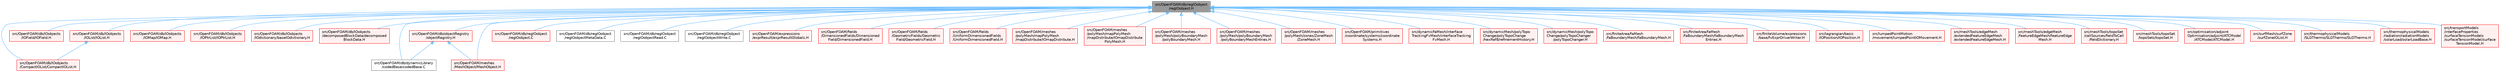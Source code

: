 digraph "src/OpenFOAM/db/regIOobject/regIOobject.H"
{
 // LATEX_PDF_SIZE
  bgcolor="transparent";
  edge [fontname=Helvetica,fontsize=10,labelfontname=Helvetica,labelfontsize=10];
  node [fontname=Helvetica,fontsize=10,shape=box,height=0.2,width=0.4];
  Node1 [id="Node000001",label="src/OpenFOAM/db/regIOobject\l/regIOobject.H",height=0.2,width=0.4,color="gray40", fillcolor="grey60", style="filled", fontcolor="black",tooltip=" "];
  Node1 -> Node2 [id="edge1_Node000001_Node000002",dir="back",color="steelblue1",style="solid",tooltip=" "];
  Node2 [id="Node000002",label="src/OpenFOAM/db/IOobjects\l/CompactIOList/CompactIOList.H",height=0.2,width=0.4,color="red", fillcolor="#FFF0F0", style="filled",URL="$CompactIOList_8H.html",tooltip=" "];
  Node1 -> Node3777 [id="edge2_Node000001_Node003777",dir="back",color="steelblue1",style="solid",tooltip=" "];
  Node3777 [id="Node003777",label="src/OpenFOAM/db/IOobjects\l/IOField/IOField.H",height=0.2,width=0.4,color="red", fillcolor="#FFF0F0", style="filled",URL="$IOField_8H.html",tooltip=" "];
  Node1 -> Node3862 [id="edge3_Node000001_Node003862",dir="back",color="steelblue1",style="solid",tooltip=" "];
  Node3862 [id="Node003862",label="src/OpenFOAM/db/IOobjects\l/IOList/IOList.H",height=0.2,width=0.4,color="red", fillcolor="#FFF0F0", style="filled",URL="$IOList_8H.html",tooltip=" "];
  Node3862 -> Node2 [id="edge4_Node003862_Node000002",dir="back",color="steelblue1",style="solid",tooltip=" "];
  Node1 -> Node3909 [id="edge5_Node000001_Node003909",dir="back",color="steelblue1",style="solid",tooltip=" "];
  Node3909 [id="Node003909",label="src/OpenFOAM/db/IOobjects\l/IOMap/IOMap.H",height=0.2,width=0.4,color="red", fillcolor="#FFF0F0", style="filled",URL="$IOMap_8H.html",tooltip=" "];
  Node1 -> Node3912 [id="edge6_Node000001_Node003912",dir="back",color="steelblue1",style="solid",tooltip=" "];
  Node3912 [id="Node003912",label="src/OpenFOAM/db/IOobjects\l/IOPtrList/IOPtrList.H",height=0.2,width=0.4,color="red", fillcolor="#FFF0F0", style="filled",URL="$IOPtrList_8H.html",tooltip=" "];
  Node1 -> Node3917 [id="edge7_Node000001_Node003917",dir="back",color="steelblue1",style="solid",tooltip=" "];
  Node3917 [id="Node003917",label="src/OpenFOAM/db/IOobjects\l/IOdictionary/baseIOdictionary.H",height=0.2,width=0.4,color="red", fillcolor="#FFF0F0", style="filled",URL="$baseIOdictionary_8H.html",tooltip=" "];
  Node1 -> Node4631 [id="edge8_Node000001_Node004631",dir="back",color="steelblue1",style="solid",tooltip=" "];
  Node4631 [id="Node004631",label="src/OpenFOAM/db/IOobjects\l/decomposedBlockData/decomposed\lBlockData.H",height=0.2,width=0.4,color="red", fillcolor="#FFF0F0", style="filled",URL="$decomposedBlockData_8H.html",tooltip=" "];
  Node1 -> Node3922 [id="edge9_Node000001_Node003922",dir="back",color="steelblue1",style="solid",tooltip=" "];
  Node3922 [id="Node003922",label="src/OpenFOAM/db/dynamicLibrary\l/codedBase/codedBase.C",height=0.2,width=0.4,color="grey40", fillcolor="white", style="filled",URL="$codedBase_8C.html",tooltip=" "];
  Node1 -> Node4636 [id="edge10_Node000001_Node004636",dir="back",color="steelblue1",style="solid",tooltip=" "];
  Node4636 [id="Node004636",label="src/OpenFOAM/db/objectRegistry\l/objectRegistry.H",height=0.2,width=0.4,color="red", fillcolor="#FFF0F0", style="filled",URL="$objectRegistry_8H.html",tooltip=" "];
  Node4636 -> Node3922 [id="edge11_Node004636_Node003922",dir="back",color="steelblue1",style="solid",tooltip=" "];
  Node4636 -> Node4686 [id="edge12_Node004636_Node004686",dir="back",color="steelblue1",style="solid",tooltip=" "];
  Node4686 [id="Node004686",label="src/OpenFOAM/meshes\l/MeshObject/MeshObject.H",height=0.2,width=0.4,color="red", fillcolor="#FFF0F0", style="filled",URL="$MeshObject_8H.html",tooltip=" "];
  Node1 -> Node58 [id="edge13_Node000001_Node000058",dir="back",color="steelblue1",style="solid",tooltip=" "];
  Node58 [id="Node000058",label="src/OpenFOAM/db/regIOobject\l/regIOobject.C",height=0.2,width=0.4,color="red", fillcolor="#FFF0F0", style="filled",URL="$regIOobject_8C.html",tooltip=" "];
  Node1 -> Node5141 [id="edge14_Node000001_Node005141",dir="back",color="steelblue1",style="solid",tooltip=" "];
  Node5141 [id="Node005141",label="src/OpenFOAM/db/regIOobject\l/regIOobjectMetaData.C",height=0.2,width=0.4,color="grey40", fillcolor="white", style="filled",URL="$regIOobjectMetaData_8C.html",tooltip=" "];
  Node1 -> Node4065 [id="edge15_Node000001_Node004065",dir="back",color="steelblue1",style="solid",tooltip=" "];
  Node4065 [id="Node004065",label="src/OpenFOAM/db/regIOobject\l/regIOobjectRead.C",height=0.2,width=0.4,color="grey40", fillcolor="white", style="filled",URL="$regIOobjectRead_8C.html",tooltip=" "];
  Node1 -> Node4066 [id="edge16_Node000001_Node004066",dir="back",color="steelblue1",style="solid",tooltip=" "];
  Node4066 [id="Node004066",label="src/OpenFOAM/db/regIOobject\l/regIOobjectWrite.C",height=0.2,width=0.4,color="grey40", fillcolor="white", style="filled",URL="$regIOobjectWrite_8C.html",tooltip=" "];
  Node1 -> Node5142 [id="edge17_Node000001_Node005142",dir="back",color="steelblue1",style="solid",tooltip=" "];
  Node5142 [id="Node005142",label="src/OpenFOAM/expressions\l/exprResult/exprResultGlobals.H",height=0.2,width=0.4,color="red", fillcolor="#FFF0F0", style="filled",URL="$exprResultGlobals_8H.html",tooltip=" "];
  Node1 -> Node5143 [id="edge18_Node000001_Node005143",dir="back",color="steelblue1",style="solid",tooltip=" "];
  Node5143 [id="Node005143",label="src/OpenFOAM/fields\l/DimensionedFields/Dimensioned\lField/DimensionedField.H",height=0.2,width=0.4,color="red", fillcolor="#FFF0F0", style="filled",URL="$DimensionedField_8H.html",tooltip=" "];
  Node1 -> Node5155 [id="edge19_Node000001_Node005155",dir="back",color="steelblue1",style="solid",tooltip=" "];
  Node5155 [id="Node005155",label="src/OpenFOAM/fields\l/GeometricFields/Geometric\lField/GeometricField.H",height=0.2,width=0.4,color="red", fillcolor="#FFF0F0", style="filled",URL="$GeometricField_8H.html",tooltip=" "];
  Node1 -> Node5675 [id="edge20_Node000001_Node005675",dir="back",color="steelblue1",style="solid",tooltip=" "];
  Node5675 [id="Node005675",label="src/OpenFOAM/fields\l/UniformDimensionedFields\l/UniformDimensionedField.H",height=0.2,width=0.4,color="red", fillcolor="#FFF0F0", style="filled",URL="$UniformDimensionedField_8H.html",tooltip=" "];
  Node1 -> Node4686 [id="edge21_Node000001_Node004686",dir="back",color="steelblue1",style="solid",tooltip=" "];
  Node1 -> Node5688 [id="edge22_Node000001_Node005688",dir="back",color="steelblue1",style="solid",tooltip=" "];
  Node5688 [id="Node005688",label="src/OpenFOAM/meshes\l/polyMesh/mapPolyMesh\l/mapDistribute/IOmapDistribute.H",height=0.2,width=0.4,color="red", fillcolor="#FFF0F0", style="filled",URL="$IOmapDistribute_8H.html",tooltip=" "];
  Node1 -> Node5690 [id="edge23_Node000001_Node005690",dir="back",color="steelblue1",style="solid",tooltip=" "];
  Node5690 [id="Node005690",label="src/OpenFOAM/meshes\l/polyMesh/mapPolyMesh\l/mapDistribute/IOmapDistribute\lPolyMesh.H",height=0.2,width=0.4,color="red", fillcolor="#FFF0F0", style="filled",URL="$IOmapDistributePolyMesh_8H.html",tooltip=" "];
  Node1 -> Node5692 [id="edge24_Node000001_Node005692",dir="back",color="steelblue1",style="solid",tooltip=" "];
  Node5692 [id="Node005692",label="src/OpenFOAM/meshes\l/polyMesh/polyBoundaryMesh\l/polyBoundaryMesh.H",height=0.2,width=0.4,color="red", fillcolor="#FFF0F0", style="filled",URL="$polyBoundaryMesh_8H.html",tooltip=" "];
  Node1 -> Node5716 [id="edge25_Node000001_Node005716",dir="back",color="steelblue1",style="solid",tooltip=" "];
  Node5716 [id="Node005716",label="src/OpenFOAM/meshes\l/polyMesh/polyBoundaryMesh\l/polyBoundaryMeshEntries.H",height=0.2,width=0.4,color="red", fillcolor="#FFF0F0", style="filled",URL="$polyBoundaryMeshEntries_8H.html",tooltip=" "];
  Node1 -> Node5718 [id="edge26_Node000001_Node005718",dir="back",color="steelblue1",style="solid",tooltip=" "];
  Node5718 [id="Node005718",label="src/OpenFOAM/meshes\l/polyMesh/zones/ZoneMesh\l/ZoneMesh.H",height=0.2,width=0.4,color="red", fillcolor="#FFF0F0", style="filled",URL="$ZoneMesh_8H.html",tooltip=" "];
  Node1 -> Node5724 [id="edge27_Node000001_Node005724",dir="back",color="steelblue1",style="solid",tooltip=" "];
  Node5724 [id="Node005724",label="src/OpenFOAM/primitives\l/coordinate/systems/coordinate\lSystems.H",height=0.2,width=0.4,color="red", fillcolor="#FFF0F0", style="filled",URL="$coordinateSystems_8H.html",tooltip=" "];
  Node1 -> Node1148 [id="edge28_Node000001_Node001148",dir="back",color="steelblue1",style="solid",tooltip=" "];
  Node1148 [id="Node001148",label="src/dynamicFaMesh/interface\lTrackingFvMesh/interfaceTracking\lFvMesh.H",height=0.2,width=0.4,color="red", fillcolor="#FFF0F0", style="filled",URL="$interfaceTrackingFvMesh_8H.html",tooltip=" "];
  Node1 -> Node5726 [id="edge29_Node000001_Node005726",dir="back",color="steelblue1",style="solid",tooltip=" "];
  Node5726 [id="Node005726",label="src/dynamicMesh/polyTopo\lChange/polyTopoChange\l/hexRef8/refinementHistory.H",height=0.2,width=0.4,color="red", fillcolor="#FFF0F0", style="filled",URL="$refinementHistory_8H.html",tooltip=" "];
  Node1 -> Node5727 [id="edge30_Node000001_Node005727",dir="back",color="steelblue1",style="solid",tooltip=" "];
  Node5727 [id="Node005727",label="src/dynamicMesh/polyTopo\lChange/polyTopoChanger\l/polyTopoChanger.H",height=0.2,width=0.4,color="red", fillcolor="#FFF0F0", style="filled",URL="$polyTopoChanger_8H.html",tooltip=" "];
  Node1 -> Node5730 [id="edge31_Node000001_Node005730",dir="back",color="steelblue1",style="solid",tooltip=" "];
  Node5730 [id="Node005730",label="src/finiteArea/faMesh\l/faBoundaryMesh/faBoundaryMesh.H",height=0.2,width=0.4,color="red", fillcolor="#FFF0F0", style="filled",URL="$faBoundaryMesh_8H.html",tooltip=" "];
  Node1 -> Node5731 [id="edge32_Node000001_Node005731",dir="back",color="steelblue1",style="solid",tooltip=" "];
  Node5731 [id="Node005731",label="src/finiteArea/faMesh\l/faBoundaryMesh/faBoundaryMesh\lEntries.H",height=0.2,width=0.4,color="red", fillcolor="#FFF0F0", style="filled",URL="$faBoundaryMeshEntries_8H.html",tooltip=" "];
  Node1 -> Node526 [id="edge33_Node000001_Node000526",dir="back",color="steelblue1",style="solid",tooltip=" "];
  Node526 [id="Node000526",label="src/finiteVolume/expressions\l/base/fvExprDriverWriter.H",height=0.2,width=0.4,color="red", fillcolor="#FFF0F0", style="filled",URL="$fvExprDriverWriter_8H.html",tooltip=" "];
  Node1 -> Node3854 [id="edge34_Node000001_Node003854",dir="back",color="steelblue1",style="solid",tooltip=" "];
  Node3854 [id="Node003854",label="src/lagrangian/basic\l/IOPosition/IOPosition.H",height=0.2,width=0.4,color="red", fillcolor="#FFF0F0", style="filled",URL="$IOPosition_8H.html",tooltip=" "];
  Node1 -> Node4151 [id="edge35_Node000001_Node004151",dir="back",color="steelblue1",style="solid",tooltip=" "];
  Node4151 [id="Node004151",label="src/lumpedPointMotion\l/movement/lumpedPointIOMovement.H",height=0.2,width=0.4,color="red", fillcolor="#FFF0F0", style="filled",URL="$lumpedPointIOMovement_8H.html",tooltip=" "];
  Node1 -> Node5733 [id="edge36_Node000001_Node005733",dir="back",color="steelblue1",style="solid",tooltip=" "];
  Node5733 [id="Node005733",label="src/meshTools/edgeMesh\l/extendedFeatureEdgeMesh\l/extendedFeatureEdgeMesh.H",height=0.2,width=0.4,color="red", fillcolor="#FFF0F0", style="filled",URL="$extendedFeatureEdgeMesh_8H.html",tooltip=" "];
  Node1 -> Node5738 [id="edge37_Node000001_Node005738",dir="back",color="steelblue1",style="solid",tooltip=" "];
  Node5738 [id="Node005738",label="src/meshTools/edgeMesh\l/featureEdgeMesh/featureEdge\lMesh.H",height=0.2,width=0.4,color="red", fillcolor="#FFF0F0", style="filled",URL="$featureEdgeMesh_8H.html",tooltip=" "];
  Node1 -> Node5740 [id="edge38_Node000001_Node005740",dir="back",color="steelblue1",style="solid",tooltip=" "];
  Node5740 [id="Node005740",label="src/meshTools/topoSet\l/cellSources/fieldToCell\l/fieldDictionary.H",height=0.2,width=0.4,color="red", fillcolor="#FFF0F0", style="filled",URL="$fieldDictionary_8H.html",tooltip=" "];
  Node1 -> Node5741 [id="edge39_Node000001_Node005741",dir="back",color="steelblue1",style="solid",tooltip=" "];
  Node5741 [id="Node005741",label="src/meshTools/topoSet\l/topoSets/topoSet.H",height=0.2,width=0.4,color="red", fillcolor="#FFF0F0", style="filled",URL="$topoSet_8H.html",tooltip=" "];
  Node1 -> Node1759 [id="edge40_Node000001_Node001759",dir="back",color="steelblue1",style="solid",tooltip=" "];
  Node1759 [id="Node001759",label="src/optimisation/adjoint\lOptimisation/adjoint/ATCModel\l/ATCModel/ATCModel.H",height=0.2,width=0.4,color="red", fillcolor="#FFF0F0", style="filled",URL="$ATCModel_8H.html",tooltip=" "];
  Node1 -> Node5754 [id="edge41_Node000001_Node005754",dir="back",color="steelblue1",style="solid",tooltip=" "];
  Node5754 [id="Node005754",label="src/surfMesh/surfZone\l/surfZoneIOList.H",height=0.2,width=0.4,color="red", fillcolor="#FFF0F0", style="filled",URL="$surfZoneIOList_8H.html",tooltip=" "];
  Node1 -> Node3021 [id="edge42_Node000001_Node003021",dir="back",color="steelblue1",style="solid",tooltip=" "];
  Node3021 [id="Node003021",label="src/thermophysicalModels\l/SLGThermo/SLGThermo/SLGThermo.H",height=0.2,width=0.4,color="red", fillcolor="#FFF0F0", style="filled",URL="$SLGThermo_8H.html",tooltip=" "];
  Node1 -> Node3470 [id="edge43_Node000001_Node003470",dir="back",color="steelblue1",style="solid",tooltip=" "];
  Node3470 [id="Node003470",label="src/thermophysicalModels\l/radiation/radiationModels\l/solarLoad/solarLoadBase.H",height=0.2,width=0.4,color="red", fillcolor="#FFF0F0", style="filled",URL="$solarLoadBase_8H.html",tooltip=" "];
  Node1 -> Node5756 [id="edge44_Node000001_Node005756",dir="back",color="steelblue1",style="solid",tooltip=" "];
  Node5756 [id="Node005756",label="src/transportModels\l/interfaceProperties\l/surfaceTensionModels\l/surfaceTensionModel/surface\lTensionModel.H",height=0.2,width=0.4,color="red", fillcolor="#FFF0F0", style="filled",URL="$transportModels_2interfaceProperties_2surfaceTensionModels_2surfaceTensionModel_2surfaceTensionModel_8H.html",tooltip=" "];
}
